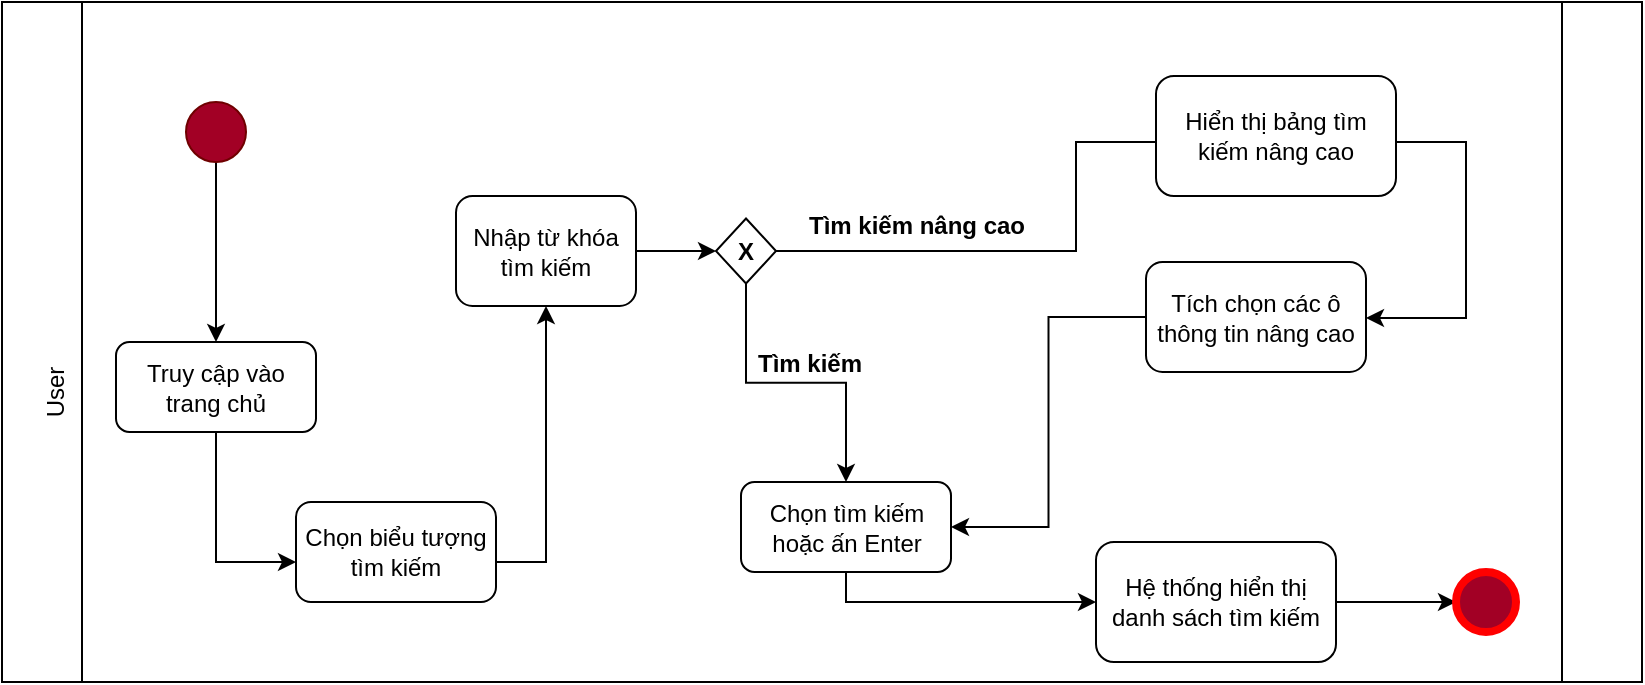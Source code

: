 <mxfile version="20.3.7" type="github">
  <diagram id="P0zaWtpW_9LTJKKf5pEs" name="Trang-1">
    <mxGraphModel dx="868" dy="520" grid="1" gridSize="10" guides="1" tooltips="1" connect="1" arrows="1" fold="1" page="1" pageScale="1" pageWidth="827" pageHeight="1169" background="none" math="0" shadow="0">
      <root>
        <mxCell id="0" />
        <mxCell id="1" parent="0" />
        <mxCell id="5pTlOpsHHp5RIkYjszge-6" value="" style="shape=process;whiteSpace=wrap;html=1;backgroundOutline=1;size=0.049;glass=0;rounded=0;" parent="1" vertex="1">
          <mxGeometry x="3" y="170" width="820" height="340" as="geometry" />
        </mxCell>
        <mxCell id="EvWHr4FJrmh7OVF7d29I-3" style="edgeStyle=orthogonalEdgeStyle;rounded=0;orthogonalLoop=1;jettySize=auto;html=1;exitX=0.5;exitY=1;exitDx=0;exitDy=0;entryX=0.5;entryY=0;entryDx=0;entryDy=0;" parent="1" source="24FCvN0owt_uZhaEgxBJ-12" target="24FCvN0owt_uZhaEgxBJ-9" edge="1">
          <mxGeometry relative="1" as="geometry">
            <mxPoint x="90" y="225" as="sourcePoint" />
            <mxPoint x="110" y="340" as="targetPoint" />
            <Array as="points" />
          </mxGeometry>
        </mxCell>
        <mxCell id="5pTlOpsHHp5RIkYjszge-7" value="User" style="text;html=1;strokeColor=none;fillColor=none;align=center;verticalAlign=middle;whiteSpace=wrap;rounded=0;rotation=-90;" parent="1" vertex="1">
          <mxGeometry y="350" width="60" height="30" as="geometry" />
        </mxCell>
        <mxCell id="EvWHr4FJrmh7OVF7d29I-7" value="" style="edgeStyle=orthogonalEdgeStyle;rounded=0;orthogonalLoop=1;jettySize=auto;html=1;exitX=0.5;exitY=1;exitDx=0;exitDy=0;entryX=0;entryY=0.5;entryDx=0;entryDy=0;" parent="1" source="24FCvN0owt_uZhaEgxBJ-9" edge="1">
          <mxGeometry relative="1" as="geometry">
            <mxPoint x="110" y="380" as="sourcePoint" />
            <mxPoint x="150" y="450" as="targetPoint" />
            <Array as="points">
              <mxPoint x="110" y="450" />
            </Array>
          </mxGeometry>
        </mxCell>
        <mxCell id="EvWHr4FJrmh7OVF7d29I-13" value="" style="edgeStyle=orthogonalEdgeStyle;rounded=0;orthogonalLoop=1;jettySize=auto;html=1;exitX=1;exitY=0.6;exitDx=0;exitDy=0;exitPerimeter=0;entryX=0.5;entryY=1;entryDx=0;entryDy=0;" parent="1" source="24FCvN0owt_uZhaEgxBJ-10" target="24FCvN0owt_uZhaEgxBJ-11" edge="1">
          <mxGeometry relative="1" as="geometry">
            <mxPoint x="250" y="450" as="sourcePoint" />
            <mxPoint x="280" y="325" as="targetPoint" />
          </mxGeometry>
        </mxCell>
        <mxCell id="EvWHr4FJrmh7OVF7d29I-15" value="" style="edgeStyle=orthogonalEdgeStyle;rounded=0;orthogonalLoop=1;jettySize=auto;html=1;entryX=0;entryY=0.5;entryDx=0;entryDy=0;exitX=1;exitY=0.5;exitDx=0;exitDy=0;" parent="1" source="24FCvN0owt_uZhaEgxBJ-11" target="EvWHr4FJrmh7OVF7d29I-14" edge="1">
          <mxGeometry relative="1" as="geometry">
            <mxPoint x="340" y="295" as="sourcePoint" />
          </mxGeometry>
        </mxCell>
        <mxCell id="EvWHr4FJrmh7OVF7d29I-19" value="" style="edgeStyle=orthogonalEdgeStyle;rounded=0;orthogonalLoop=1;jettySize=auto;html=1;" parent="1" source="EvWHr4FJrmh7OVF7d29I-14" target="EvWHr4FJrmh7OVF7d29I-18" edge="1">
          <mxGeometry relative="1" as="geometry" />
        </mxCell>
        <mxCell id="EvWHr4FJrmh7OVF7d29I-14" value="&lt;b&gt;X&lt;/b&gt;" style="rhombus;whiteSpace=wrap;html=1;rounded=0;" parent="1" vertex="1">
          <mxGeometry x="360" y="278.25" width="30" height="32.5" as="geometry" />
        </mxCell>
        <mxCell id="EvWHr4FJrmh7OVF7d29I-22" value="" style="edgeStyle=orthogonalEdgeStyle;rounded=0;orthogonalLoop=1;jettySize=auto;html=1;exitX=1;exitY=0.5;exitDx=0;exitDy=0;" parent="1" source="24FCvN0owt_uZhaEgxBJ-14" target="EvWHr4FJrmh7OVF7d29I-21" edge="1">
          <mxGeometry relative="1" as="geometry">
            <Array as="points">
              <mxPoint x="700" y="240" />
              <mxPoint x="735" y="240" />
              <mxPoint x="735" y="328" />
            </Array>
            <mxPoint x="685" y="240" as="sourcePoint" />
          </mxGeometry>
        </mxCell>
        <mxCell id="24FCvN0owt_uZhaEgxBJ-2" value="" style="edgeStyle=orthogonalEdgeStyle;rounded=0;orthogonalLoop=1;jettySize=auto;html=1;exitX=0.5;exitY=1;exitDx=0;exitDy=0;entryX=0;entryY=0.5;entryDx=0;entryDy=0;" edge="1" parent="1" source="EvWHr4FJrmh7OVF7d29I-18" target="24FCvN0owt_uZhaEgxBJ-1">
          <mxGeometry relative="1" as="geometry">
            <Array as="points">
              <mxPoint x="425" y="470" />
            </Array>
          </mxGeometry>
        </mxCell>
        <mxCell id="EvWHr4FJrmh7OVF7d29I-18" value="Chọn tìm kiếm hoặc ấn Enter" style="whiteSpace=wrap;html=1;rounded=1;" parent="1" vertex="1">
          <mxGeometry x="372.5" y="410" width="105" height="45" as="geometry" />
        </mxCell>
        <mxCell id="EvWHr4FJrmh7OVF7d29I-23" style="edgeStyle=orthogonalEdgeStyle;rounded=0;orthogonalLoop=1;jettySize=auto;html=1;entryX=1;entryY=0.5;entryDx=0;entryDy=0;" parent="1" source="EvWHr4FJrmh7OVF7d29I-21" target="EvWHr4FJrmh7OVF7d29I-18" edge="1">
          <mxGeometry relative="1" as="geometry" />
        </mxCell>
        <mxCell id="EvWHr4FJrmh7OVF7d29I-21" value="Tích chọn các ô thông tin nâng cao" style="whiteSpace=wrap;html=1;rounded=1;" parent="1" vertex="1">
          <mxGeometry x="575" y="300" width="110" height="55" as="geometry" />
        </mxCell>
        <mxCell id="EvWHr4FJrmh7OVF7d29I-24" value="&lt;b style=&quot;&quot;&gt;Tìm kiếm nâng cao&lt;/b&gt;" style="text;html=1;strokeColor=none;fillColor=none;align=center;verticalAlign=middle;whiteSpace=wrap;rounded=0;" parent="1" vertex="1">
          <mxGeometry x="395" y="272" width="130.5" height="20" as="geometry" />
        </mxCell>
        <mxCell id="EvWHr4FJrmh7OVF7d29I-25" value="" style="edgeStyle=orthogonalEdgeStyle;rounded=0;orthogonalLoop=1;jettySize=auto;html=1;endArrow=none;entryX=0;entryY=0.5;entryDx=0;entryDy=0;" parent="1" source="EvWHr4FJrmh7OVF7d29I-14" target="24FCvN0owt_uZhaEgxBJ-14" edge="1">
          <mxGeometry relative="1" as="geometry">
            <mxPoint x="520" y="240" as="sourcePoint" />
            <mxPoint x="580" y="240" as="targetPoint" />
            <Array as="points">
              <mxPoint x="540" y="295" />
              <mxPoint x="540" y="240" />
              <mxPoint x="580" y="240" />
            </Array>
          </mxGeometry>
        </mxCell>
        <mxCell id="EvWHr4FJrmh7OVF7d29I-26" value="&lt;b style=&quot;&quot;&gt;Tìm kiếm&lt;/b&gt;" style="text;html=1;strokeColor=none;fillColor=none;align=center;verticalAlign=middle;whiteSpace=wrap;rounded=0;" parent="1" vertex="1">
          <mxGeometry x="376.5" y="340" width="60" height="22" as="geometry" />
        </mxCell>
        <mxCell id="24FCvN0owt_uZhaEgxBJ-16" value="" style="edgeStyle=orthogonalEdgeStyle;rounded=0;orthogonalLoop=1;jettySize=auto;html=1;fontColor=#000000;" edge="1" parent="1" source="24FCvN0owt_uZhaEgxBJ-1" target="24FCvN0owt_uZhaEgxBJ-17">
          <mxGeometry relative="1" as="geometry">
            <mxPoint x="720" y="470" as="targetPoint" />
          </mxGeometry>
        </mxCell>
        <mxCell id="24FCvN0owt_uZhaEgxBJ-1" value="Hệ thống hiển thị danh sách tìm kiếm" style="whiteSpace=wrap;html=1;rounded=1;" vertex="1" parent="1">
          <mxGeometry x="550" y="440" width="120" height="60" as="geometry" />
        </mxCell>
        <mxCell id="24FCvN0owt_uZhaEgxBJ-9" value="Truy cập vào trang chủ" style="rounded=1;whiteSpace=wrap;html=1;" vertex="1" parent="1">
          <mxGeometry x="60" y="340" width="100" height="45" as="geometry" />
        </mxCell>
        <mxCell id="24FCvN0owt_uZhaEgxBJ-10" value="Chọn biểu tượng tìm kiếm" style="rounded=1;whiteSpace=wrap;html=1;" vertex="1" parent="1">
          <mxGeometry x="150" y="420" width="100" height="50" as="geometry" />
        </mxCell>
        <mxCell id="24FCvN0owt_uZhaEgxBJ-11" value="Nhập từ khóa tìm kiếm" style="rounded=1;whiteSpace=wrap;html=1;" vertex="1" parent="1">
          <mxGeometry x="230" y="267" width="90" height="55" as="geometry" />
        </mxCell>
        <mxCell id="24FCvN0owt_uZhaEgxBJ-12" value="" style="ellipse;whiteSpace=wrap;html=1;aspect=fixed;fontColor=#ffffff;fillColor=#a20025;strokeColor=#6F0000;" vertex="1" parent="1">
          <mxGeometry x="95" y="220" width="30" height="30" as="geometry" />
        </mxCell>
        <mxCell id="24FCvN0owt_uZhaEgxBJ-14" value="Hiển thị bảng tìm kiếm nâng cao" style="rounded=1;whiteSpace=wrap;html=1;" vertex="1" parent="1">
          <mxGeometry x="580" y="207" width="120" height="60" as="geometry" />
        </mxCell>
        <mxCell id="24FCvN0owt_uZhaEgxBJ-17" value="" style="ellipse;whiteSpace=wrap;html=1;aspect=fixed;rounded=1;fontColor=#ffffff;fillColor=#a20025;strokeColor=#FF0000;strokeWidth=4;shadow=0;sketch=0;" vertex="1" parent="1">
          <mxGeometry x="730" y="455" width="30" height="30" as="geometry" />
        </mxCell>
      </root>
    </mxGraphModel>
  </diagram>
</mxfile>
